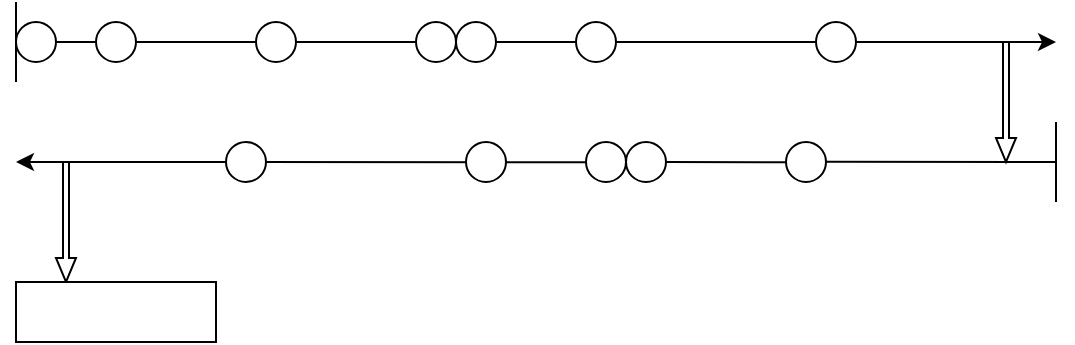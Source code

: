 <mxfile>
    <diagram id="r9wVrMb7iMklbng8-WEn" name="Page-1">
        <mxGraphModel dx="710" dy="346" grid="1" gridSize="10" guides="1" tooltips="1" connect="1" arrows="1" fold="1" page="1" pageScale="1" pageWidth="850" pageHeight="1100" math="0" shadow="0">
            <root>
                <mxCell id="0"/>
                <mxCell id="1" parent="0"/>
                <mxCell id="103" value="" style="group" vertex="1" connectable="0" parent="1">
                    <mxGeometry x="160" y="320" width="520" height="80" as="geometry"/>
                </mxCell>
                <mxCell id="2" value="" style="endArrow=none;html=1;" edge="1" parent="103">
                    <mxGeometry width="50" height="50" relative="1" as="geometry">
                        <mxPoint y="40" as="sourcePoint"/>
                        <mxPoint as="targetPoint"/>
                    </mxGeometry>
                </mxCell>
                <mxCell id="3" value="" style="endArrow=classic;html=1;startArrow=none;" edge="1" parent="103" source="75">
                    <mxGeometry width="50" height="50" relative="1" as="geometry">
                        <mxPoint y="20" as="sourcePoint"/>
                        <mxPoint x="520" y="20" as="targetPoint"/>
                    </mxGeometry>
                </mxCell>
                <mxCell id="6" value="" style="endArrow=none;html=1;" edge="1" parent="103" target="4">
                    <mxGeometry width="50" height="50" relative="1" as="geometry">
                        <mxPoint y="20" as="sourcePoint"/>
                        <mxPoint x="520" y="20" as="targetPoint"/>
                    </mxGeometry>
                </mxCell>
                <mxCell id="4" value="" style="ellipse;whiteSpace=wrap;html=1;aspect=fixed;movable=1;resizable=1;rotatable=1;deletable=1;editable=1;connectable=1;" vertex="1" parent="103">
                    <mxGeometry y="10" width="20" height="20" as="geometry"/>
                </mxCell>
                <mxCell id="8" value="" style="endArrow=none;html=1;startArrow=none;" edge="1" parent="103" source="4" target="7">
                    <mxGeometry width="50" height="50" relative="1" as="geometry">
                        <mxPoint x="20.0" y="20" as="sourcePoint"/>
                        <mxPoint x="520" y="20" as="targetPoint"/>
                    </mxGeometry>
                </mxCell>
                <mxCell id="7" value="" style="ellipse;whiteSpace=wrap;html=1;aspect=fixed;movable=1;resizable=1;rotatable=1;deletable=1;editable=1;connectable=1;" vertex="1" parent="103">
                    <mxGeometry x="40" y="10" width="20" height="20" as="geometry"/>
                </mxCell>
                <mxCell id="62" value="" style="endArrow=none;html=1;startArrow=none;" edge="1" parent="103" source="7" target="61">
                    <mxGeometry width="50" height="50" relative="1" as="geometry">
                        <mxPoint x="60" y="20" as="sourcePoint"/>
                        <mxPoint x="520" y="20" as="targetPoint"/>
                    </mxGeometry>
                </mxCell>
                <mxCell id="61" value="" style="ellipse;whiteSpace=wrap;html=1;aspect=fixed;movable=1;resizable=1;rotatable=1;deletable=1;editable=1;connectable=1;" vertex="1" parent="103">
                    <mxGeometry x="120" y="10" width="20" height="20" as="geometry"/>
                </mxCell>
                <mxCell id="66" value="" style="ellipse;whiteSpace=wrap;html=1;aspect=fixed;movable=1;resizable=1;rotatable=1;deletable=1;editable=1;connectable=1;" vertex="1" parent="103">
                    <mxGeometry x="200" y="10" width="20" height="20" as="geometry"/>
                </mxCell>
                <mxCell id="69" value="" style="ellipse;whiteSpace=wrap;html=1;aspect=fixed;movable=1;resizable=1;rotatable=1;deletable=1;editable=1;connectable=1;" vertex="1" parent="103">
                    <mxGeometry x="280" y="10" width="20" height="20" as="geometry"/>
                </mxCell>
                <mxCell id="70" value="" style="ellipse;whiteSpace=wrap;html=1;aspect=fixed;movable=1;resizable=1;rotatable=1;deletable=1;editable=1;connectable=1;" vertex="1" parent="103">
                    <mxGeometry x="400" y="10" width="20" height="20" as="geometry"/>
                </mxCell>
                <mxCell id="76" value="" style="endArrow=none;html=1;startArrow=none;" edge="1" parent="103" source="61">
                    <mxGeometry width="50" height="50" relative="1" as="geometry">
                        <mxPoint x="140" y="20" as="sourcePoint"/>
                        <mxPoint x="200" y="20" as="targetPoint"/>
                    </mxGeometry>
                </mxCell>
                <mxCell id="75" value="" style="ellipse;whiteSpace=wrap;html=1;aspect=fixed;movable=1;resizable=1;rotatable=1;deletable=1;editable=1;connectable=1;" vertex="1" parent="103">
                    <mxGeometry x="220" y="10" width="20" height="20" as="geometry"/>
                </mxCell>
                <mxCell id="119" value="" style="shape=singleArrow;direction=south;whiteSpace=wrap;html=1;" vertex="1" parent="103">
                    <mxGeometry x="490" y="20" width="10" height="60" as="geometry"/>
                </mxCell>
                <mxCell id="105" value="" style="endArrow=none;html=1;" edge="1" parent="1">
                    <mxGeometry width="50" height="50" relative="1" as="geometry">
                        <mxPoint x="680" y="380" as="sourcePoint"/>
                        <mxPoint x="680" y="420" as="targetPoint"/>
                    </mxGeometry>
                </mxCell>
                <mxCell id="106" value="" style="endArrow=classic;html=1;startArrow=none;" edge="1" parent="1" source="117">
                    <mxGeometry width="50" height="50" relative="1" as="geometry">
                        <mxPoint x="685" y="400" as="sourcePoint"/>
                        <mxPoint x="160" y="400" as="targetPoint"/>
                    </mxGeometry>
                </mxCell>
                <mxCell id="107" value="" style="endArrow=none;html=1;" edge="1" parent="1">
                    <mxGeometry width="50" height="50" relative="1" as="geometry">
                        <mxPoint x="685" y="400" as="sourcePoint"/>
                        <mxPoint x="685" y="400" as="targetPoint"/>
                    </mxGeometry>
                </mxCell>
                <mxCell id="111" value="" style="endArrow=none;html=1;startArrow=none;" edge="1" parent="1" target="112">
                    <mxGeometry width="50" height="50" relative="1" as="geometry">
                        <mxPoint x="680" y="400" as="sourcePoint"/>
                        <mxPoint x="165" y="400" as="targetPoint"/>
                    </mxGeometry>
                </mxCell>
                <mxCell id="112" value="" style="ellipse;whiteSpace=wrap;html=1;aspect=fixed;movable=1;resizable=1;rotatable=1;deletable=1;editable=1;connectable=1;rotation=-180;" vertex="1" parent="1">
                    <mxGeometry x="545" y="390" width="20" height="20" as="geometry"/>
                </mxCell>
                <mxCell id="113" value="" style="ellipse;whiteSpace=wrap;html=1;aspect=fixed;movable=1;resizable=1;rotatable=1;deletable=1;editable=1;connectable=1;rotation=-180;" vertex="1" parent="1">
                    <mxGeometry x="465" y="390" width="20" height="20" as="geometry"/>
                </mxCell>
                <mxCell id="114" value="" style="ellipse;whiteSpace=wrap;html=1;aspect=fixed;movable=1;resizable=1;rotatable=1;deletable=1;editable=1;connectable=1;rotation=-180;" vertex="1" parent="1">
                    <mxGeometry x="385" y="390" width="20" height="20" as="geometry"/>
                </mxCell>
                <mxCell id="115" value="" style="ellipse;whiteSpace=wrap;html=1;aspect=fixed;movable=1;resizable=1;rotatable=1;deletable=1;editable=1;connectable=1;rotation=-180;" vertex="1" parent="1">
                    <mxGeometry x="265" y="390" width="20" height="20" as="geometry"/>
                </mxCell>
                <mxCell id="116" value="" style="endArrow=none;html=1;startArrow=none;" edge="1" parent="1" source="112">
                    <mxGeometry width="50" height="50" relative="1" as="geometry">
                        <mxPoint x="545" y="400" as="sourcePoint"/>
                        <mxPoint x="485" y="400" as="targetPoint"/>
                    </mxGeometry>
                </mxCell>
                <mxCell id="117" value="" style="ellipse;whiteSpace=wrap;html=1;aspect=fixed;movable=1;resizable=1;rotatable=1;deletable=1;editable=1;connectable=1;rotation=-180;" vertex="1" parent="1">
                    <mxGeometry x="445" y="390" width="20" height="20" as="geometry"/>
                </mxCell>
                <mxCell id="121" value="" style="shape=singleArrow;direction=south;whiteSpace=wrap;html=1;" vertex="1" parent="1">
                    <mxGeometry x="180" y="400" width="10" height="60" as="geometry"/>
                </mxCell>
                <mxCell id="123" value="" style="rounded=0;whiteSpace=wrap;html=1;" vertex="1" parent="1">
                    <mxGeometry x="160" y="460" width="100" height="30" as="geometry"/>
                </mxCell>
            </root>
        </mxGraphModel>
    </diagram>
</mxfile>